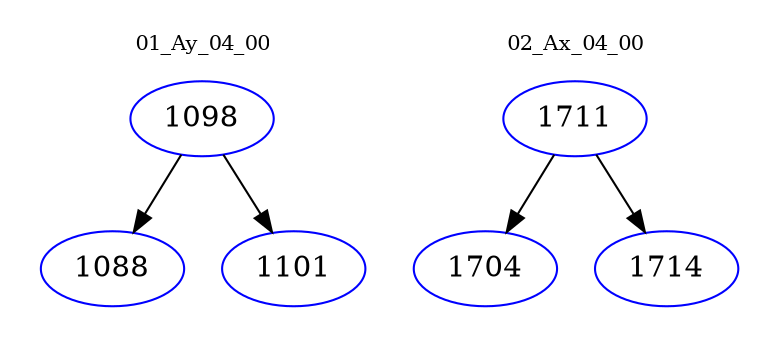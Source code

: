 digraph{
subgraph cluster_0 {
color = white
label = "01_Ay_04_00";
fontsize=10;
T0_1098 [label="1098", color="blue"]
T0_1098 -> T0_1088 [color="black"]
T0_1088 [label="1088", color="blue"]
T0_1098 -> T0_1101 [color="black"]
T0_1101 [label="1101", color="blue"]
}
subgraph cluster_1 {
color = white
label = "02_Ax_04_00";
fontsize=10;
T1_1711 [label="1711", color="blue"]
T1_1711 -> T1_1704 [color="black"]
T1_1704 [label="1704", color="blue"]
T1_1711 -> T1_1714 [color="black"]
T1_1714 [label="1714", color="blue"]
}
}

